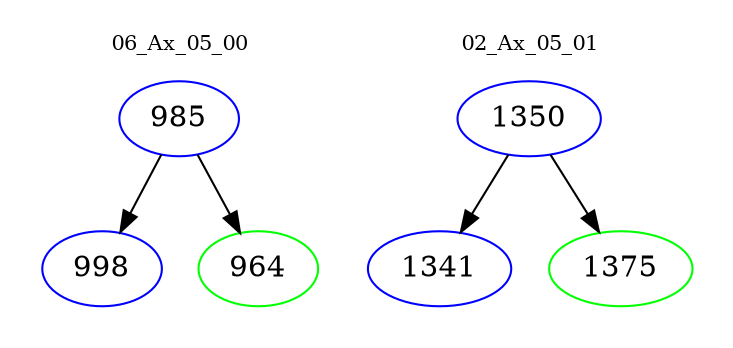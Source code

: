 digraph{
subgraph cluster_0 {
color = white
label = "06_Ax_05_00";
fontsize=10;
T0_985 [label="985", color="blue"]
T0_985 -> T0_998 [color="black"]
T0_998 [label="998", color="blue"]
T0_985 -> T0_964 [color="black"]
T0_964 [label="964", color="green"]
}
subgraph cluster_1 {
color = white
label = "02_Ax_05_01";
fontsize=10;
T1_1350 [label="1350", color="blue"]
T1_1350 -> T1_1341 [color="black"]
T1_1341 [label="1341", color="blue"]
T1_1350 -> T1_1375 [color="black"]
T1_1375 [label="1375", color="green"]
}
}
